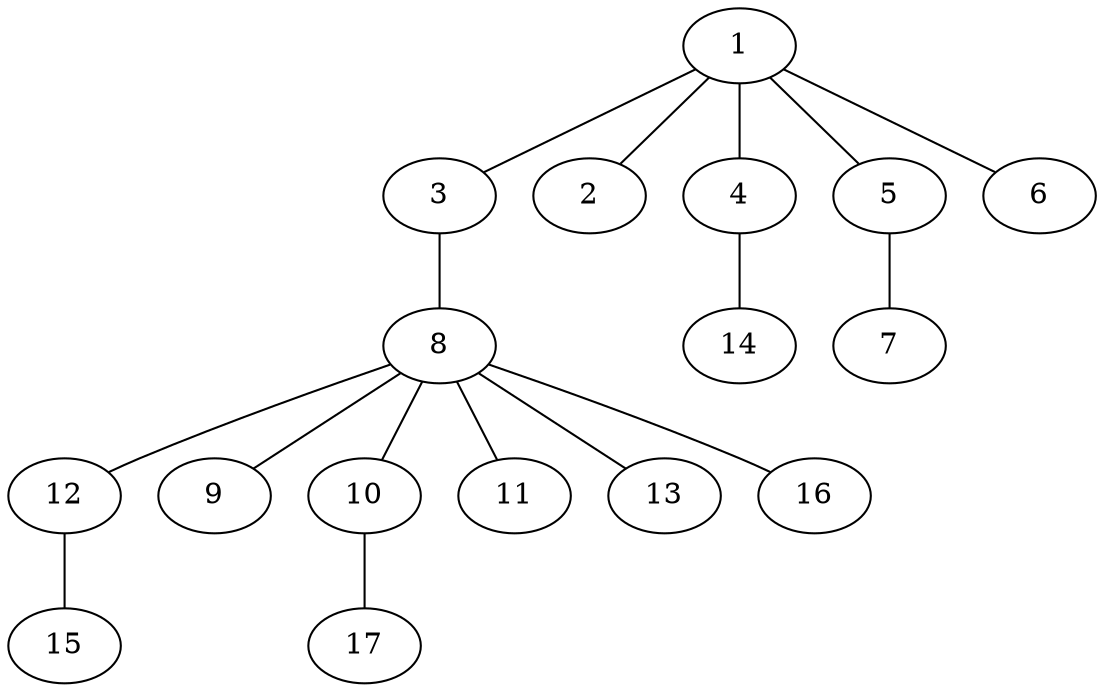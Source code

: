 strict graph{
	1-- { 3 2 4 5 6  }
3-- { 8  }
8-- { 12 9 10 11 13 16  }
12-- { 15  }
10-- { 17  }
4-- { 14  }
5-- { 7  }

}